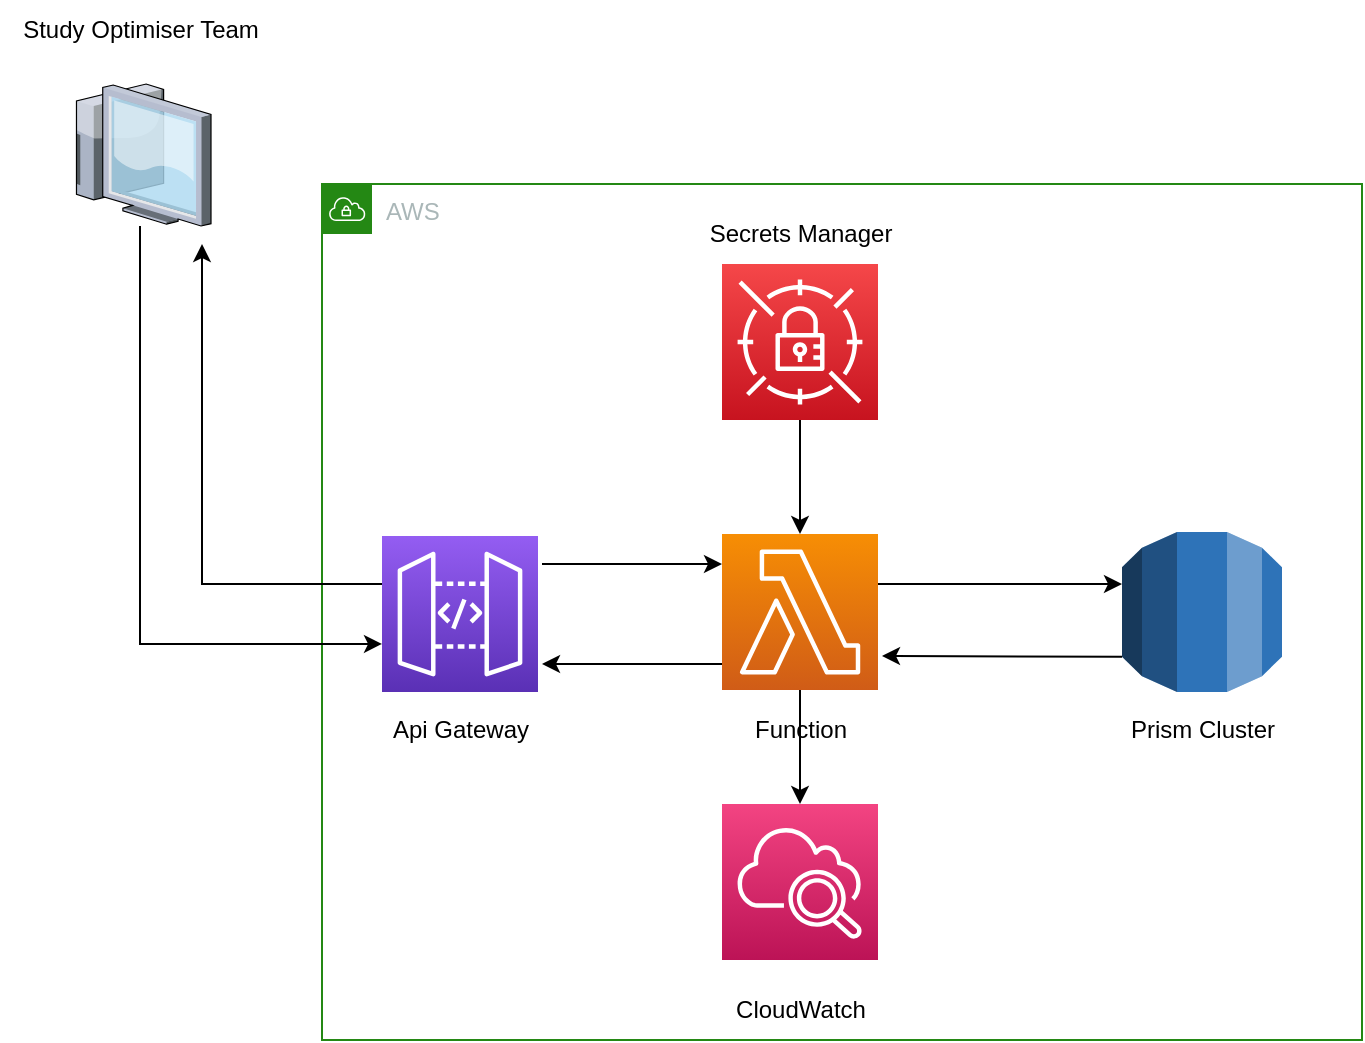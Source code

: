 <mxfile version="21.7.2" type="github">
  <diagram name="Page-1" id="lmvFxrXdW7bQYbTT4U31">
    <mxGraphModel dx="1515" dy="962" grid="1" gridSize="10" guides="1" tooltips="1" connect="1" arrows="1" fold="1" page="1" pageScale="1" pageWidth="850" pageHeight="1100" math="0" shadow="0">
      <root>
        <mxCell id="0" />
        <mxCell id="1" parent="0" />
        <mxCell id="aT2TBSqFYm2RIzVvZyf7-1" value="AWS" style="points=[[0,0],[0.25,0],[0.5,0],[0.75,0],[1,0],[1,0.25],[1,0.5],[1,0.75],[1,1],[0.75,1],[0.5,1],[0.25,1],[0,1],[0,0.75],[0,0.5],[0,0.25]];outlineConnect=0;gradientColor=none;html=1;whiteSpace=wrap;fontSize=12;fontStyle=0;container=1;pointerEvents=0;collapsible=0;recursiveResize=0;shape=mxgraph.aws4.group;grIcon=mxgraph.aws4.group_vpc;strokeColor=#248814;fillColor=none;verticalAlign=top;align=left;spacingLeft=30;fontColor=#AAB7B8;dashed=0;" vertex="1" parent="1">
          <mxGeometry x="210" y="280" width="520" height="428" as="geometry" />
        </mxCell>
        <mxCell id="aT2TBSqFYm2RIzVvZyf7-2" value="" style="outlineConnect=0;dashed=0;verticalLabelPosition=bottom;verticalAlign=top;align=center;html=1;shape=mxgraph.aws3.rds;fillColor=#2E73B8;gradientColor=none;" vertex="1" parent="aT2TBSqFYm2RIzVvZyf7-1">
          <mxGeometry x="400" y="174" width="80" height="80" as="geometry" />
        </mxCell>
        <mxCell id="aT2TBSqFYm2RIzVvZyf7-17" style="edgeStyle=orthogonalEdgeStyle;rounded=0;orthogonalLoop=1;jettySize=auto;html=1;entryX=0.5;entryY=0;entryDx=0;entryDy=0;entryPerimeter=0;" edge="1" parent="aT2TBSqFYm2RIzVvZyf7-1" source="aT2TBSqFYm2RIzVvZyf7-4" target="aT2TBSqFYm2RIzVvZyf7-6">
          <mxGeometry relative="1" as="geometry" />
        </mxCell>
        <mxCell id="aT2TBSqFYm2RIzVvZyf7-4" value="" style="sketch=0;points=[[0,0,0],[0.25,0,0],[0.5,0,0],[0.75,0,0],[1,0,0],[0,1,0],[0.25,1,0],[0.5,1,0],[0.75,1,0],[1,1,0],[0,0.25,0],[0,0.5,0],[0,0.75,0],[1,0.25,0],[1,0.5,0],[1,0.75,0]];outlineConnect=0;fontColor=#232F3E;gradientColor=#F54749;gradientDirection=north;fillColor=#C7131F;strokeColor=#ffffff;dashed=0;verticalLabelPosition=bottom;verticalAlign=top;align=center;html=1;fontSize=12;fontStyle=0;aspect=fixed;shape=mxgraph.aws4.resourceIcon;resIcon=mxgraph.aws4.secrets_manager;" vertex="1" parent="aT2TBSqFYm2RIzVvZyf7-1">
          <mxGeometry x="200" y="40" width="78" height="78" as="geometry" />
        </mxCell>
        <mxCell id="aT2TBSqFYm2RIzVvZyf7-15" style="edgeStyle=orthogonalEdgeStyle;rounded=0;orthogonalLoop=1;jettySize=auto;html=1;" edge="1" parent="aT2TBSqFYm2RIzVvZyf7-1" source="aT2TBSqFYm2RIzVvZyf7-6" target="aT2TBSqFYm2RIzVvZyf7-2">
          <mxGeometry relative="1" as="geometry">
            <Array as="points">
              <mxPoint x="340" y="200" />
              <mxPoint x="340" y="200" />
            </Array>
          </mxGeometry>
        </mxCell>
        <mxCell id="aT2TBSqFYm2RIzVvZyf7-18" style="edgeStyle=orthogonalEdgeStyle;rounded=0;orthogonalLoop=1;jettySize=auto;html=1;exitX=0.5;exitY=1;exitDx=0;exitDy=0;exitPerimeter=0;" edge="1" parent="aT2TBSqFYm2RIzVvZyf7-1" source="aT2TBSqFYm2RIzVvZyf7-6" target="aT2TBSqFYm2RIzVvZyf7-7">
          <mxGeometry relative="1" as="geometry" />
        </mxCell>
        <mxCell id="aT2TBSqFYm2RIzVvZyf7-6" value="" style="sketch=0;points=[[0,0,0],[0.25,0,0],[0.5,0,0],[0.75,0,0],[1,0,0],[0,1,0],[0.25,1,0],[0.5,1,0],[0.75,1,0],[1,1,0],[0,0.25,0],[0,0.5,0],[0,0.75,0],[1,0.25,0],[1,0.5,0],[1,0.75,0]];outlineConnect=0;fontColor=#232F3E;gradientColor=#F78E04;gradientDirection=north;fillColor=#D05C17;strokeColor=#ffffff;dashed=0;verticalLabelPosition=bottom;verticalAlign=top;align=center;html=1;fontSize=12;fontStyle=0;aspect=fixed;shape=mxgraph.aws4.resourceIcon;resIcon=mxgraph.aws4.lambda;" vertex="1" parent="aT2TBSqFYm2RIzVvZyf7-1">
          <mxGeometry x="200" y="175" width="78" height="78" as="geometry" />
        </mxCell>
        <mxCell id="aT2TBSqFYm2RIzVvZyf7-7" value="" style="sketch=0;points=[[0,0,0],[0.25,0,0],[0.5,0,0],[0.75,0,0],[1,0,0],[0,1,0],[0.25,1,0],[0.5,1,0],[0.75,1,0],[1,1,0],[0,0.25,0],[0,0.5,0],[0,0.75,0],[1,0.25,0],[1,0.5,0],[1,0.75,0]];points=[[0,0,0],[0.25,0,0],[0.5,0,0],[0.75,0,0],[1,0,0],[0,1,0],[0.25,1,0],[0.5,1,0],[0.75,1,0],[1,1,0],[0,0.25,0],[0,0.5,0],[0,0.75,0],[1,0.25,0],[1,0.5,0],[1,0.75,0]];outlineConnect=0;fontColor=#232F3E;gradientColor=#F34482;gradientDirection=north;fillColor=#BC1356;strokeColor=#ffffff;dashed=0;verticalLabelPosition=bottom;verticalAlign=top;align=center;html=1;fontSize=12;fontStyle=0;aspect=fixed;shape=mxgraph.aws4.resourceIcon;resIcon=mxgraph.aws4.cloudwatch_2;" vertex="1" parent="aT2TBSqFYm2RIzVvZyf7-1">
          <mxGeometry x="200" y="310" width="78" height="78" as="geometry" />
        </mxCell>
        <mxCell id="aT2TBSqFYm2RIzVvZyf7-19" value="" style="endArrow=classic;html=1;rounded=0;exitX=0;exitY=0.78;exitDx=0;exitDy=0;exitPerimeter=0;" edge="1" parent="aT2TBSqFYm2RIzVvZyf7-1" source="aT2TBSqFYm2RIzVvZyf7-2">
          <mxGeometry width="50" height="50" relative="1" as="geometry">
            <mxPoint x="190" y="230" as="sourcePoint" />
            <mxPoint x="280" y="236" as="targetPoint" />
          </mxGeometry>
        </mxCell>
        <mxCell id="aT2TBSqFYm2RIzVvZyf7-21" value="" style="endArrow=classic;html=1;rounded=0;" edge="1" parent="aT2TBSqFYm2RIzVvZyf7-1">
          <mxGeometry width="50" height="50" relative="1" as="geometry">
            <mxPoint x="200" y="240" as="sourcePoint" />
            <mxPoint x="110" y="240" as="targetPoint" />
            <Array as="points" />
          </mxGeometry>
        </mxCell>
        <mxCell id="aT2TBSqFYm2RIzVvZyf7-20" value="" style="endArrow=classic;html=1;rounded=0;" edge="1" parent="aT2TBSqFYm2RIzVvZyf7-1">
          <mxGeometry width="50" height="50" relative="1" as="geometry">
            <mxPoint x="110" y="190" as="sourcePoint" />
            <mxPoint x="200" y="190" as="targetPoint" />
          </mxGeometry>
        </mxCell>
        <mxCell id="aT2TBSqFYm2RIzVvZyf7-25" value="Prism Cluster" style="text;html=1;align=center;verticalAlign=middle;resizable=0;points=[];autosize=1;strokeColor=none;fillColor=none;" vertex="1" parent="aT2TBSqFYm2RIzVvZyf7-1">
          <mxGeometry x="390" y="258" width="100" height="30" as="geometry" />
        </mxCell>
        <mxCell id="aT2TBSqFYm2RIzVvZyf7-26" value="Function" style="text;html=1;align=center;verticalAlign=middle;resizable=0;points=[];autosize=1;strokeColor=none;fillColor=none;" vertex="1" parent="aT2TBSqFYm2RIzVvZyf7-1">
          <mxGeometry x="204" y="258" width="70" height="30" as="geometry" />
        </mxCell>
        <mxCell id="aT2TBSqFYm2RIzVvZyf7-27" value="CloudWatch" style="text;html=1;align=center;verticalAlign=middle;resizable=0;points=[];autosize=1;strokeColor=none;fillColor=none;" vertex="1" parent="aT2TBSqFYm2RIzVvZyf7-1">
          <mxGeometry x="194" y="398" width="90" height="30" as="geometry" />
        </mxCell>
        <mxCell id="aT2TBSqFYm2RIzVvZyf7-28" value="Secrets Manager" style="text;html=1;align=center;verticalAlign=middle;resizable=0;points=[];autosize=1;strokeColor=none;fillColor=none;" vertex="1" parent="aT2TBSqFYm2RIzVvZyf7-1">
          <mxGeometry x="184" y="10" width="110" height="30" as="geometry" />
        </mxCell>
        <mxCell id="aT2TBSqFYm2RIzVvZyf7-8" value="" style="sketch=0;points=[[0,0,0],[0.25,0,0],[0.5,0,0],[0.75,0,0],[1,0,0],[0,1,0],[0.25,1,0],[0.5,1,0],[0.75,1,0],[1,1,0],[0,0.25,0],[0,0.5,0],[0,0.75,0],[1,0.25,0],[1,0.5,0],[1,0.75,0]];outlineConnect=0;fontColor=#232F3E;gradientColor=#945DF2;gradientDirection=north;fillColor=#5A30B5;strokeColor=#ffffff;dashed=0;verticalLabelPosition=bottom;verticalAlign=top;align=center;html=1;fontSize=12;fontStyle=0;aspect=fixed;shape=mxgraph.aws4.resourceIcon;resIcon=mxgraph.aws4.api_gateway;" vertex="1" parent="aT2TBSqFYm2RIzVvZyf7-1">
          <mxGeometry x="30" y="176" width="78" height="78" as="geometry" />
        </mxCell>
        <mxCell id="aT2TBSqFYm2RIzVvZyf7-29" value="Api Gateway" style="text;html=1;align=center;verticalAlign=middle;resizable=0;points=[];autosize=1;strokeColor=none;fillColor=none;" vertex="1" parent="aT2TBSqFYm2RIzVvZyf7-1">
          <mxGeometry x="24" y="258" width="90" height="30" as="geometry" />
        </mxCell>
        <mxCell id="aT2TBSqFYm2RIzVvZyf7-9" value="" style="verticalLabelPosition=bottom;sketch=0;aspect=fixed;html=1;verticalAlign=top;strokeColor=none;align=center;outlineConnect=0;shape=mxgraph.citrix.thin_client;" vertex="1" parent="1">
          <mxGeometry x="83.5" y="230" width="71" height="71" as="geometry" />
        </mxCell>
        <mxCell id="aT2TBSqFYm2RIzVvZyf7-30" value="Study Optimiser Team" style="text;html=1;align=center;verticalAlign=middle;resizable=0;points=[];autosize=1;strokeColor=none;fillColor=none;" vertex="1" parent="1">
          <mxGeometry x="49" y="188" width="140" height="30" as="geometry" />
        </mxCell>
        <mxCell id="aT2TBSqFYm2RIzVvZyf7-32" value="" style="endArrow=classic;html=1;rounded=0;entryX=0;entryY=0.692;entryDx=0;entryDy=0;entryPerimeter=0;" edge="1" parent="1" source="aT2TBSqFYm2RIzVvZyf7-9" target="aT2TBSqFYm2RIzVvZyf7-8">
          <mxGeometry width="50" height="50" relative="1" as="geometry">
            <mxPoint x="400" y="510" as="sourcePoint" />
            <mxPoint x="119" y="480" as="targetPoint" />
            <Array as="points">
              <mxPoint x="119" y="510" />
            </Array>
          </mxGeometry>
        </mxCell>
        <mxCell id="aT2TBSqFYm2RIzVvZyf7-33" value="" style="endArrow=classic;html=1;rounded=0;" edge="1" parent="1">
          <mxGeometry width="50" height="50" relative="1" as="geometry">
            <mxPoint x="240" y="480" as="sourcePoint" />
            <mxPoint x="150" y="310" as="targetPoint" />
            <Array as="points">
              <mxPoint x="150" y="480" />
            </Array>
          </mxGeometry>
        </mxCell>
      </root>
    </mxGraphModel>
  </diagram>
</mxfile>
